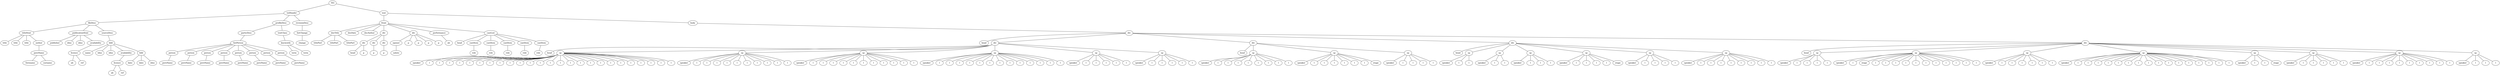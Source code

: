 graph Tree {
	"t0" [label = "TEI"];
	"t1" [label = "teiHeader"];
	"t2" [label = "fileDesc"];
	"t3" [label = "titleStmt"];
	"t4" [label = "title"];
	"t5" [label = "title"];
	"t6" [label = "title"];
	"t7" [label = "author"];
	"t8" [label = "persName"];
	"t9" [label = "forename"];
	"t10" [label = "surname"];
	"t11" [label = "publicationStmt"];
	"t12" [label = "publisher"];
	"t13" [label = "idno"];
	"t14" [label = "idno"];
	"t15" [label = "availability"];
	"t16" [label = "licence"];
	"t17" [label = "ab"];
	"t18" [label = "ref"];
	"t19" [label = "sourceDesc"];
	"t20" [label = "bibl"];
	"t21" [label = "name"];
	"t22" [label = "idno"];
	"t23" [label = "idno"];
	"t24" [label = "availability"];
	"t25" [label = "licence"];
	"t26" [label = "ab"];
	"t27" [label = "ref"];
	"t28" [label = "bibl"];
	"t29" [label = "date"];
	"t30" [label = "date"];
	"t31" [label = "idno"];
	"t32" [label = "profileDesc"];
	"t33" [label = "particDesc"];
	"t34" [label = "listPerson"];
	"t35" [label = "person"];
	"t36" [label = "persName"];
	"t37" [label = "person"];
	"t38" [label = "persName"];
	"t39" [label = "person"];
	"t40" [label = "persName"];
	"t41" [label = "person"];
	"t42" [label = "persName"];
	"t43" [label = "person"];
	"t44" [label = "persName"];
	"t45" [label = "person"];
	"t46" [label = "persName"];
	"t47" [label = "person"];
	"t48" [label = "persName"];
	"t49" [label = "person"];
	"t50" [label = "persName"];
	"t51" [label = "textClass"];
	"t52" [label = "keywords"];
	"t53" [label = "term"];
	"t54" [label = "term"];
	"t55" [label = "revisionDesc"];
	"t56" [label = "listChange"];
	"t57" [label = "change"];
	"t58" [label = "text"];
	"t59" [label = "front"];
	"t60" [label = "docTitle"];
	"t61" [label = "titlePart"];
	"t62" [label = "titlePart"];
	"t63" [label = "titlePart"];
	"t64" [label = "docDate"];
	"t65" [label = "docAuthor"];
	"t66" [label = "div"];
	"t67" [label = "div"];
	"t68" [label = "head"];
	"t69" [label = "p"];
	"t70" [label = "div"];
	"t71" [label = "p"];
	"t72" [label = "div"];
	"t73" [label = "p"];
	"t74" [label = "div"];
	"t75" [label = "opener"];
	"t76" [label = "salute"];
	"t77" [label = "p"];
	"t78" [label = "p"];
	"t79" [label = "p"];
	"t80" [label = "p"];
	"t81" [label = "performance"];
	"t82" [label = "ab"];
	"t83" [label = "castList"];
	"t84" [label = "head"];
	"t85" [label = "castItem"];
	"t86" [label = "role"];
	"t87" [label = "castItem"];
	"t88" [label = "role"];
	"t89" [label = "castItem"];
	"t90" [label = "role"];
	"t91" [label = "castItem"];
	"t92" [label = "role"];
	"t93" [label = "castItem"];
	"t94" [label = "role"];
	"t95" [label = "body"];
	"t96" [label = "div"];
	"t97" [label = "head"];
	"t98" [label = "div"];
	"t99" [label = "head"];
	"t100" [label = "sp"];
	"t101" [label = "speaker"];
	"t102" [label = "l"];
	"t103" [label = "l"];
	"t104" [label = "l"];
	"t105" [label = "l"];
	"t106" [label = "l"];
	"t107" [label = "l"];
	"t108" [label = "l"];
	"t109" [label = "l"];
	"t110" [label = "l"];
	"t111" [label = "l"];
	"t112" [label = "l"];
	"t113" [label = "l"];
	"t114" [label = "l"];
	"t115" [label = "l"];
	"t116" [label = "l"];
	"t117" [label = "l"];
	"t118" [label = "l"];
	"t119" [label = "l"];
	"t120" [label = "l"];
	"t121" [label = "l"];
	"t122" [label = "l"];
	"t123" [label = "l"];
	"t124" [label = "l"];
	"t125" [label = "l"];
	"t126" [label = "l"];
	"t127" [label = "sp"];
	"t128" [label = "speaker"];
	"t129" [label = "l"];
	"t130" [label = "l"];
	"t131" [label = "l"];
	"t132" [label = "l"];
	"t133" [label = "l"];
	"t134" [label = "l"];
	"t135" [label = "l"];
	"t136" [label = "l"];
	"t137" [label = "l"];
	"t138" [label = "l"];
	"t139" [label = "sp"];
	"t140" [label = "speaker"];
	"t141" [label = "l"];
	"t142" [label = "l"];
	"t143" [label = "l"];
	"t144" [label = "l"];
	"t145" [label = "l"];
	"t146" [label = "l"];
	"t147" [label = "l"];
	"t148" [label = "l"];
	"t149" [label = "l"];
	"t150" [label = "l"];
	"t151" [label = "l"];
	"t152" [label = "sp"];
	"t153" [label = "speaker"];
	"t154" [label = "l"];
	"t155" [label = "l"];
	"t156" [label = "l"];
	"t157" [label = "l"];
	"t158" [label = "l"];
	"t159" [label = "l"];
	"t160" [label = "l"];
	"t161" [label = "l"];
	"t162" [label = "l"];
	"t163" [label = "l"];
	"t164" [label = "l"];
	"t165" [label = "l"];
	"t166" [label = "l"];
	"t167" [label = "sp"];
	"t168" [label = "speaker"];
	"t169" [label = "l"];
	"t170" [label = "l"];
	"t171" [label = "l"];
	"t172" [label = "l"];
	"t173" [label = "l"];
	"t174" [label = "sp"];
	"t175" [label = "speaker"];
	"t176" [label = "l"];
	"t177" [label = "l"];
	"t178" [label = "l"];
	"t179" [label = "l"];
	"t180" [label = "l"];
	"t181" [label = "div"];
	"t182" [label = "head"];
	"t183" [label = "sp"];
	"t184" [label = "speaker"];
	"t185" [label = "l"];
	"t186" [label = "l"];
	"t187" [label = "l"];
	"t188" [label = "l"];
	"t189" [label = "l"];
	"t190" [label = "l"];
	"t191" [label = "l"];
	"t192" [label = "l"];
	"t193" [label = "sp"];
	"t194" [label = "speaker"];
	"t195" [label = "l"];
	"t196" [label = "l"];
	"t197" [label = "l"];
	"t198" [label = "l"];
	"t199" [label = "l"];
	"t200" [label = "l"];
	"t201" [label = "stage"];
	"t202" [label = "sp"];
	"t203" [label = "speaker"];
	"t204" [label = "l"];
	"t205" [label = "l"];
	"t206" [label = "l"];
	"t207" [label = "l"];
	"t208" [label = "div"];
	"t209" [label = "head"];
	"t210" [label = "sp"];
	"t211" [label = "speaker"];
	"t212" [label = "l"];
	"t213" [label = "l"];
	"t214" [label = "sp"];
	"t215" [label = "speaker"];
	"t216" [label = "l"];
	"t217" [label = "l"];
	"t218" [label = "sp"];
	"t219" [label = "speaker"];
	"t220" [label = "l"];
	"t221" [label = "l"];
	"t222" [label = "l"];
	"t223" [label = "sp"];
	"t224" [label = "speaker"];
	"t225" [label = "l"];
	"t226" [label = "l"];
	"t227" [label = "l"];
	"t228" [label = "l"];
	"t229" [label = "stage"];
	"t230" [label = "sp"];
	"t231" [label = "speaker"];
	"t232" [label = "l"];
	"t233" [label = "l"];
	"t234" [label = "l"];
	"t235" [label = "l"];
	"t236" [label = "sp"];
	"t237" [label = "speaker"];
	"t238" [label = "l"];
	"t239" [label = "l"];
	"t240" [label = "l"];
	"t241" [label = "l"];
	"t242" [label = "l"];
	"t243" [label = "l"];
	"t244" [label = "l"];
	"t245" [label = "l"];
	"t246" [label = "div"];
	"t247" [label = "head"];
	"t248" [label = "sp"];
	"t249" [label = "speaker"];
	"t250" [label = "l"];
	"t251" [label = "l"];
	"t252" [label = "l"];
	"t253" [label = "l"];
	"t254" [label = "sp"];
	"t255" [label = "speaker"];
	"t256" [label = "l"];
	"t257" [label = "stage"];
	"t258" [label = "l"];
	"t259" [label = "l"];
	"t260" [label = "l"];
	"t261" [label = "l"];
	"t262" [label = "l"];
	"t263" [label = "l"];
	"t264" [label = "l"];
	"t265" [label = "l"];
	"t266" [label = "l"];
	"t267" [label = "l"];
	"t268" [label = "l"];
	"t269" [label = "sp"];
	"t270" [label = "speaker"];
	"t271" [label = "l"];
	"t272" [label = "l"];
	"t273" [label = "l"];
	"t274" [label = "l"];
	"t275" [label = "l"];
	"t276" [label = "l"];
	"t277" [label = "sp"];
	"t278" [label = "speaker"];
	"t279" [label = "l"];
	"t280" [label = "l"];
	"t281" [label = "l"];
	"t282" [label = "l"];
	"t283" [label = "l"];
	"t284" [label = "l"];
	"t285" [label = "l"];
	"t286" [label = "l"];
	"t287" [label = "l"];
	"t288" [label = "l"];
	"t289" [label = "l"];
	"t290" [label = "l"];
	"t291" [label = "l"];
	"t292" [label = "l"];
	"t293" [label = "l"];
	"t294" [label = "l"];
	"t295" [label = "sp"];
	"t296" [label = "speaker"];
	"t297" [label = "l"];
	"t298" [label = "l"];
	"t299" [label = "stage"];
	"t300" [label = "sp"];
	"t301" [label = "speaker"];
	"t302" [label = "l"];
	"t303" [label = "l"];
	"t304" [label = "l"];
	"t305" [label = "l"];
	"t306" [label = "l"];
	"t307" [label = "sp"];
	"t308" [label = "speaker"];
	"t309" [label = "l"];
	"t310" [label = "l"];
	"t311" [label = "l"];
	"t312" [label = "l"];
	"t313" [label = "l"];
	"t314" [label = "l"];
	"t315" [label = "l"];
	"t316" [label = "l"];
	"t317" [label = "l"];
	"t318" [label = "sp"];
	"t319" [label = "speaker"];
	"t320" [label = "l"];
	"t321" [label = "l"];
	"t322" [label = "l"];
	"t0" -- "t1";
	"t1" -- "t2";
	"t2" -- "t3";
	"t3" -- "t4";
	"t3" -- "t5";
	"t3" -- "t6";
	"t3" -- "t7";
	"t7" -- "t8";
	"t8" -- "t9";
	"t8" -- "t10";
	"t2" -- "t11";
	"t11" -- "t12";
	"t11" -- "t13";
	"t11" -- "t14";
	"t11" -- "t15";
	"t15" -- "t16";
	"t16" -- "t17";
	"t16" -- "t18";
	"t2" -- "t19";
	"t19" -- "t20";
	"t20" -- "t21";
	"t20" -- "t22";
	"t20" -- "t23";
	"t20" -- "t24";
	"t24" -- "t25";
	"t25" -- "t26";
	"t25" -- "t27";
	"t20" -- "t28";
	"t28" -- "t29";
	"t28" -- "t30";
	"t28" -- "t31";
	"t1" -- "t32";
	"t32" -- "t33";
	"t33" -- "t34";
	"t34" -- "t35";
	"t35" -- "t36";
	"t34" -- "t37";
	"t37" -- "t38";
	"t34" -- "t39";
	"t39" -- "t40";
	"t34" -- "t41";
	"t41" -- "t42";
	"t34" -- "t43";
	"t43" -- "t44";
	"t34" -- "t45";
	"t45" -- "t46";
	"t34" -- "t47";
	"t47" -- "t48";
	"t34" -- "t49";
	"t49" -- "t50";
	"t32" -- "t51";
	"t51" -- "t52";
	"t52" -- "t53";
	"t52" -- "t54";
	"t1" -- "t55";
	"t55" -- "t56";
	"t56" -- "t57";
	"t0" -- "t58";
	"t58" -- "t59";
	"t59" -- "t60";
	"t60" -- "t61";
	"t60" -- "t62";
	"t60" -- "t63";
	"t59" -- "t64";
	"t59" -- "t65";
	"t59" -- "t66";
	"t66" -- "t67";
	"t67" -- "t68";
	"t67" -- "t69";
	"t66" -- "t70";
	"t70" -- "t71";
	"t66" -- "t72";
	"t72" -- "t73";
	"t59" -- "t74";
	"t74" -- "t75";
	"t75" -- "t76";
	"t74" -- "t77";
	"t74" -- "t78";
	"t74" -- "t79";
	"t74" -- "t80";
	"t59" -- "t81";
	"t81" -- "t82";
	"t59" -- "t83";
	"t83" -- "t84";
	"t83" -- "t85";
	"t85" -- "t86";
	"t83" -- "t87";
	"t87" -- "t88";
	"t83" -- "t89";
	"t89" -- "t90";
	"t83" -- "t91";
	"t91" -- "t92";
	"t83" -- "t93";
	"t93" -- "t94";
	"t58" -- "t95";
	"t95" -- "t96";
	"t96" -- "t97";
	"t96" -- "t98";
	"t98" -- "t99";
	"t98" -- "t100";
	"t100" -- "t101";
	"t100" -- "t102";
	"t100" -- "t103";
	"t100" -- "t104";
	"t100" -- "t105";
	"t100" -- "t106";
	"t100" -- "t107";
	"t100" -- "t108";
	"t100" -- "t109";
	"t100" -- "t110";
	"t100" -- "t111";
	"t100" -- "t112";
	"t100" -- "t113";
	"t100" -- "t114";
	"t100" -- "t115";
	"t100" -- "t116";
	"t100" -- "t117";
	"t100" -- "t118";
	"t100" -- "t119";
	"t100" -- "t120";
	"t100" -- "t121";
	"t100" -- "t122";
	"t100" -- "t123";
	"t100" -- "t124";
	"t100" -- "t125";
	"t100" -- "t126";
	"t98" -- "t127";
	"t127" -- "t128";
	"t127" -- "t129";
	"t127" -- "t130";
	"t127" -- "t131";
	"t127" -- "t132";
	"t127" -- "t133";
	"t127" -- "t134";
	"t127" -- "t135";
	"t127" -- "t136";
	"t127" -- "t137";
	"t127" -- "t138";
	"t98" -- "t139";
	"t139" -- "t140";
	"t139" -- "t141";
	"t139" -- "t142";
	"t139" -- "t143";
	"t139" -- "t144";
	"t139" -- "t145";
	"t139" -- "t146";
	"t139" -- "t147";
	"t139" -- "t148";
	"t139" -- "t149";
	"t139" -- "t150";
	"t139" -- "t151";
	"t98" -- "t152";
	"t152" -- "t153";
	"t152" -- "t154";
	"t152" -- "t155";
	"t152" -- "t156";
	"t152" -- "t157";
	"t152" -- "t158";
	"t152" -- "t159";
	"t152" -- "t160";
	"t152" -- "t161";
	"t152" -- "t162";
	"t152" -- "t163";
	"t152" -- "t164";
	"t152" -- "t165";
	"t152" -- "t166";
	"t98" -- "t167";
	"t167" -- "t168";
	"t167" -- "t169";
	"t167" -- "t170";
	"t167" -- "t171";
	"t167" -- "t172";
	"t167" -- "t173";
	"t98" -- "t174";
	"t174" -- "t175";
	"t174" -- "t176";
	"t174" -- "t177";
	"t174" -- "t178";
	"t174" -- "t179";
	"t174" -- "t180";
	"t96" -- "t181";
	"t181" -- "t182";
	"t181" -- "t183";
	"t183" -- "t184";
	"t183" -- "t185";
	"t183" -- "t186";
	"t183" -- "t187";
	"t183" -- "t188";
	"t183" -- "t189";
	"t183" -- "t190";
	"t183" -- "t191";
	"t183" -- "t192";
	"t181" -- "t193";
	"t193" -- "t194";
	"t193" -- "t195";
	"t193" -- "t196";
	"t193" -- "t197";
	"t193" -- "t198";
	"t193" -- "t199";
	"t193" -- "t200";
	"t193" -- "t201";
	"t181" -- "t202";
	"t202" -- "t203";
	"t202" -- "t204";
	"t202" -- "t205";
	"t202" -- "t206";
	"t202" -- "t207";
	"t96" -- "t208";
	"t208" -- "t209";
	"t208" -- "t210";
	"t210" -- "t211";
	"t210" -- "t212";
	"t210" -- "t213";
	"t208" -- "t214";
	"t214" -- "t215";
	"t214" -- "t216";
	"t214" -- "t217";
	"t208" -- "t218";
	"t218" -- "t219";
	"t218" -- "t220";
	"t218" -- "t221";
	"t218" -- "t222";
	"t208" -- "t223";
	"t223" -- "t224";
	"t223" -- "t225";
	"t223" -- "t226";
	"t223" -- "t227";
	"t223" -- "t228";
	"t223" -- "t229";
	"t208" -- "t230";
	"t230" -- "t231";
	"t230" -- "t232";
	"t230" -- "t233";
	"t230" -- "t234";
	"t230" -- "t235";
	"t208" -- "t236";
	"t236" -- "t237";
	"t236" -- "t238";
	"t236" -- "t239";
	"t236" -- "t240";
	"t236" -- "t241";
	"t236" -- "t242";
	"t236" -- "t243";
	"t236" -- "t244";
	"t236" -- "t245";
	"t96" -- "t246";
	"t246" -- "t247";
	"t246" -- "t248";
	"t248" -- "t249";
	"t248" -- "t250";
	"t248" -- "t251";
	"t248" -- "t252";
	"t248" -- "t253";
	"t246" -- "t254";
	"t254" -- "t255";
	"t254" -- "t256";
	"t254" -- "t257";
	"t254" -- "t258";
	"t254" -- "t259";
	"t254" -- "t260";
	"t254" -- "t261";
	"t254" -- "t262";
	"t254" -- "t263";
	"t254" -- "t264";
	"t254" -- "t265";
	"t254" -- "t266";
	"t254" -- "t267";
	"t254" -- "t268";
	"t246" -- "t269";
	"t269" -- "t270";
	"t269" -- "t271";
	"t269" -- "t272";
	"t269" -- "t273";
	"t269" -- "t274";
	"t269" -- "t275";
	"t269" -- "t276";
	"t246" -- "t277";
	"t277" -- "t278";
	"t277" -- "t279";
	"t277" -- "t280";
	"t277" -- "t281";
	"t277" -- "t282";
	"t277" -- "t283";
	"t277" -- "t284";
	"t277" -- "t285";
	"t277" -- "t286";
	"t277" -- "t287";
	"t277" -- "t288";
	"t277" -- "t289";
	"t277" -- "t290";
	"t277" -- "t291";
	"t277" -- "t292";
	"t277" -- "t293";
	"t277" -- "t294";
	"t246" -- "t295";
	"t295" -- "t296";
	"t295" -- "t297";
	"t295" -- "t298";
	"t295" -- "t299";
	"t246" -- "t300";
	"t300" -- "t301";
	"t300" -- "t302";
	"t300" -- "t303";
	"t300" -- "t304";
	"t300" -- "t305";
	"t300" -- "t306";
	"t246" -- "t307";
	"t307" -- "t308";
	"t307" -- "t309";
	"t307" -- "t310";
	"t307" -- "t311";
	"t307" -- "t312";
	"t307" -- "t313";
	"t307" -- "t314";
	"t307" -- "t315";
	"t307" -- "t316";
	"t307" -- "t317";
	"t246" -- "t318";
	"t318" -- "t319";
	"t318" -- "t320";
	"t318" -- "t321";
	"t318" -- "t322";
}
